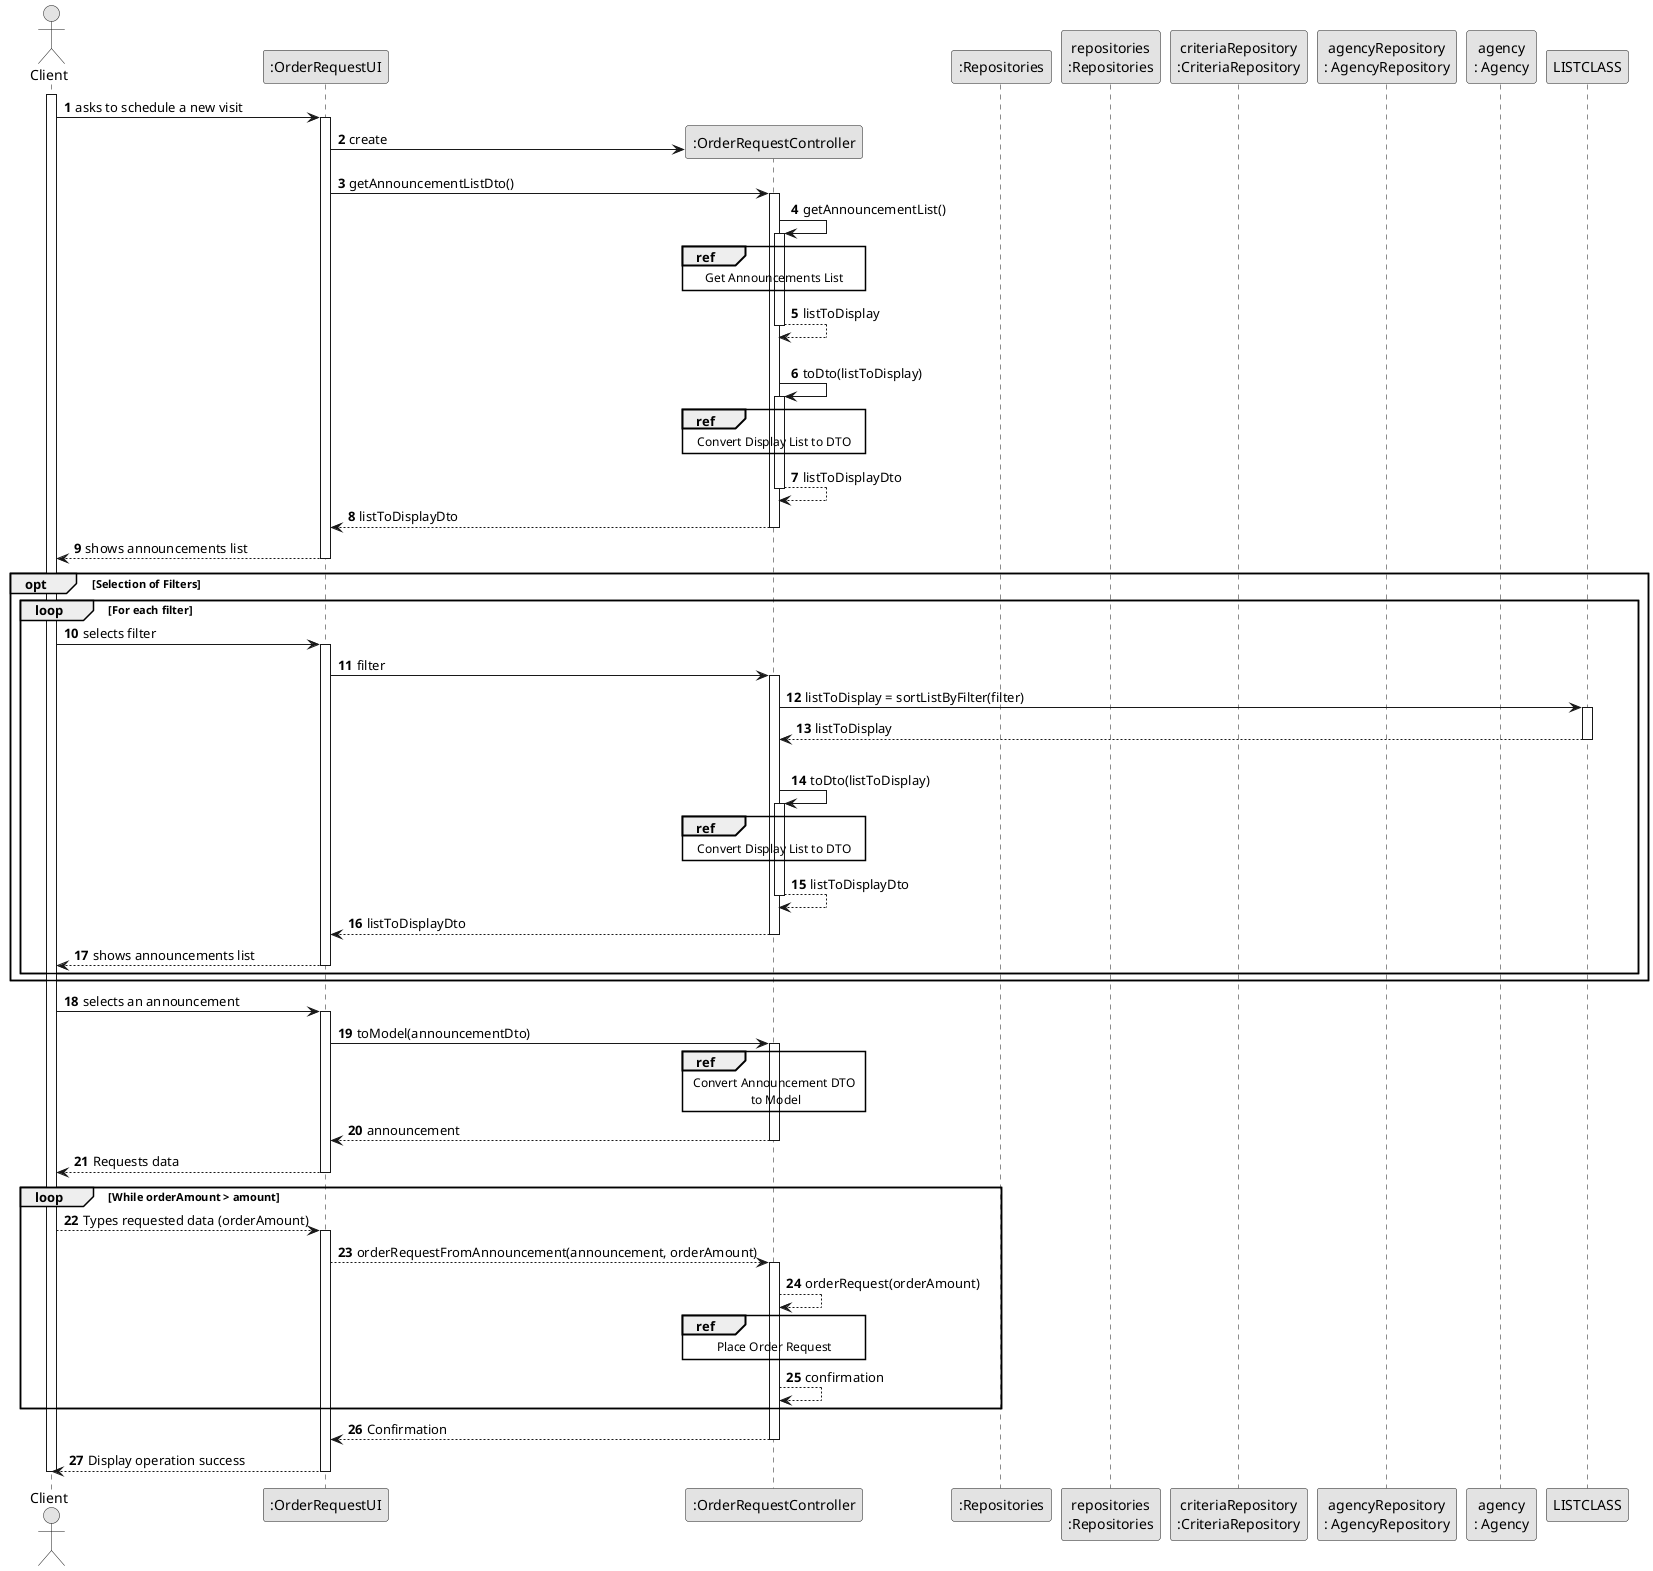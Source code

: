 @startuml
skinparam monochrome true
skinparam packageStyle rectangle
skinparam shadowing false

autonumber

'hide footbox
actor "Client" as Costumer
participant ":OrderRequestUI" as UI
participant ":OrderRequestController" as CTRL
participant ":Repositories" as RepositorySingleton
participant "repositories\n:Repositories" as PLAT
participant "criteriaRepository\n:CriteriaRepository" as CRITERIAREP
participant "agencyRepository\n: AgencyRepository" as AGENCYREP
participant "agency\n: Agency" as AGENCY


activate Costumer

    Costumer -> UI : asks to schedule a new visit
            activate UI

        UI -> CTRL** : create

        UI -> CTRL : getAnnouncementListDto()
            activate CTRL

        CTRL -> CTRL : getAnnouncementList()
        activate CTRL
                ref over CTRL
                    Get Announcements List
                end ref
            CTRL --> CTRL : listToDisplay
        deactivate CTRL
    |||
        CTRL -> CTRL : toDto(listToDisplay)
        activate CTRL
                ref over CTRL
                    Convert Display List to DTO
                end ref
            CTRL --> CTRL : listToDisplayDto
        deactivate CTRL

            CTRL --> UI : listToDisplayDto
        deactivate CTRL

            UI --> Costumer : shows announcements list
        deactivate UI

        opt Selection of Filters

            loop For each filter
                Costumer -> UI : selects filter
                activate UI

                UI -> CTRL : filter

                activate CTRL

                    CTRL -> LISTCLASS : listToDisplay = sortListByFilter(filter)
                    activate LISTCLASS

                        LISTCLASS --> CTRL : listToDisplay
                    deactivate LISTCLASS

                    |||
                        CTRL -> CTRL : toDto(listToDisplay)
                        activate CTRL
                                ref over CTRL
                                    Convert Display List to DTO
                                end ref
                            CTRL --> CTRL : listToDisplayDto
                        deactivate CTRL

                            CTRL --> UI : listToDisplayDto
                        deactivate CTRL

                            UI --> Costumer : shows announcements list
                        deactivate UI

                deactivate CTRL

                deactivate UI

            end loop
        end opt

    Costumer -> UI : selects an announcement
            activate UI

        UI -> CTRL : toModel(announcementDto)
        activate CTRL
            ref over CTRL
                Convert Announcement DTO
                 to Model
            end ref

            CTRL --> UI : announcement
        deactivate CTRL


    UI --> Costumer : Requests data
    deactivate UI

    loop While orderAmount > amount

        Costumer --> UI : Types requested data (orderAmount)
        activate UI

        UI --> CTRL : orderRequestFromAnnouncement(announcement, orderAmount)
        activate CTRL

        CTRL --> CTRL : orderRequest(orderAmount)

        ref over CTRL
            Place Order Request
        end ref

        CTRL --> CTRL : confirmation
    end loop

    CTRL --> UI : Confirmation
    deactivate CTRL

    UI --> Costumer : Display operation success
    deactivate UI







deactivate Costumer

@enduml